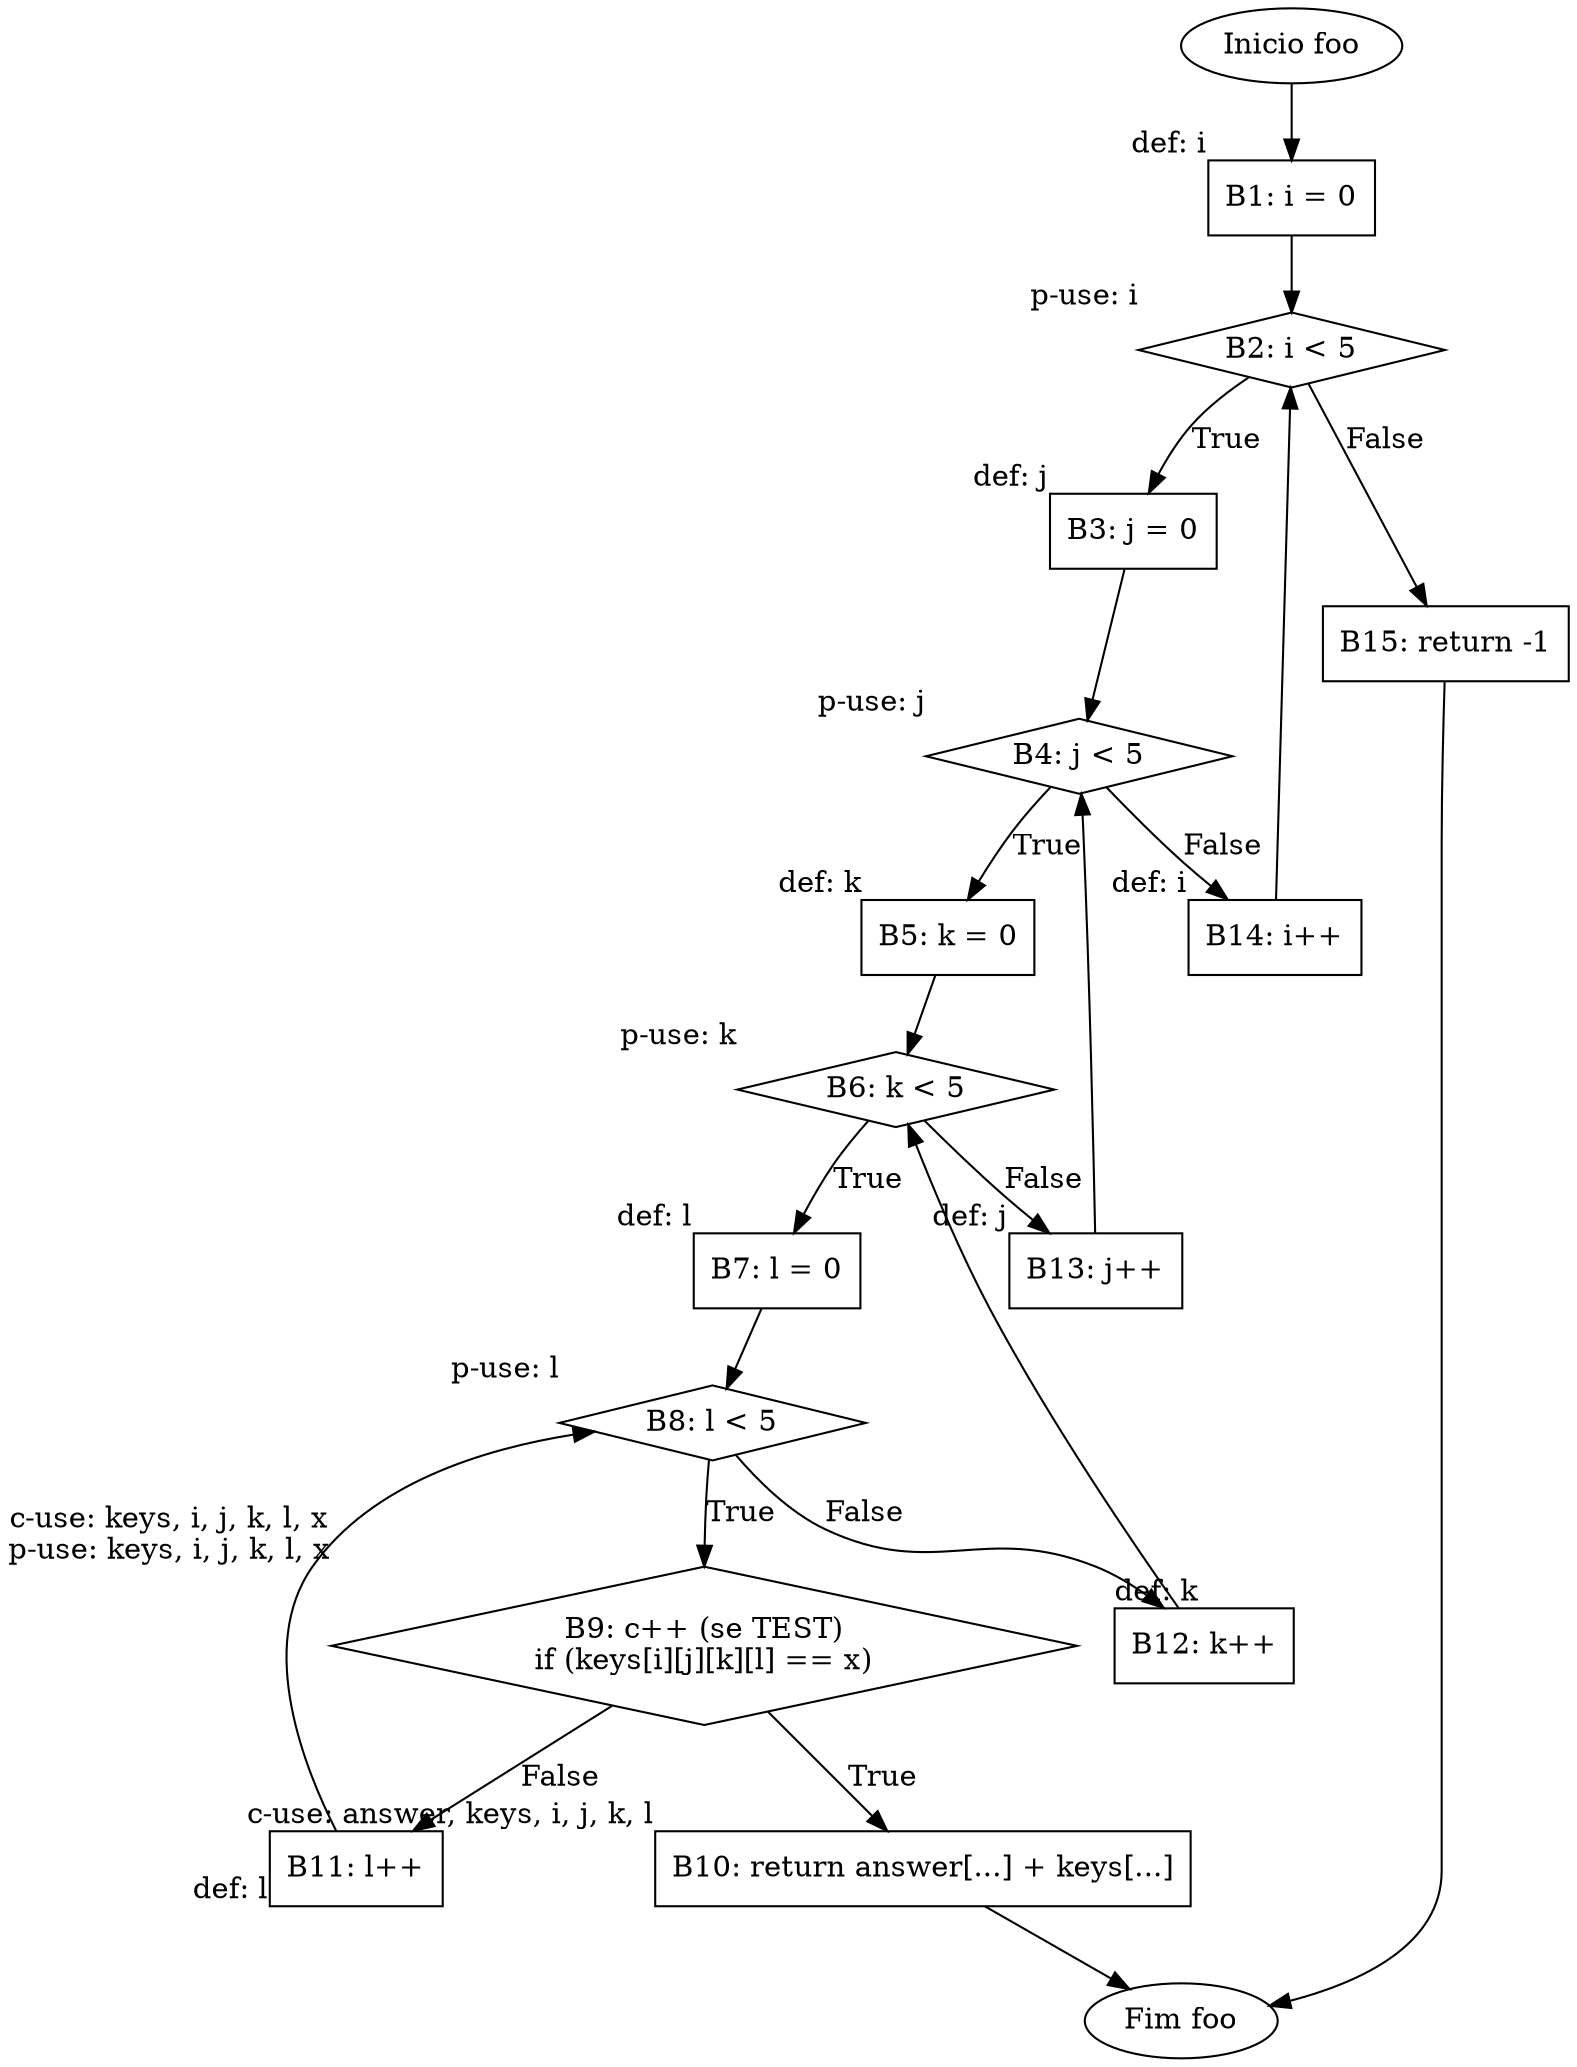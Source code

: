 digraph foo {
    rankdir=TB;
    node [shape=box];

    // Nos do CFG com informacoes de dados (definicoes e usos)
    start [label="Inicio foo", shape=ellipse];
    end [label="Fim foo", shape=ellipse];
    block1 [label="B1: i = 0"];
    block2 [label="B2: i < 5", shape=diamond];
    block3 [label="B3: j = 0"];
    block4 [label="B4: j < 5", shape=diamond];
    block5 [label="B5: k = 0"];
    block6 [label="B6: k < 5", shape=diamond];
    block7 [label="B7: l = 0"];
    block8 [label="B8: l < 5", shape=diamond];
    block9 [label="B9: c++ (se TEST)\nif (keys[i][j][k][l] == x)", shape=diamond];
    block10 [label="B10: return answer[...] + keys[...]"];
    block11 [label="B11: l++"];
    block12 [label="B12: k++"];
    block13 [label="B13: j++"];
    block14 [label="B14: i++"];
    block15 [label="B15: return -1"];

    // Arestas de controle
    start -> block1;
    block1 -> block2;
    block2 -> block3 [label="True"];
    block2 -> block15 [label="False"];
    block3 -> block4;
    block4 -> block5 [label="True"];
    block4 -> block14 [label="False"];
    block5 -> block6;
    block6 -> block7 [label="True"];
    block6 -> block13 [label="False"];
    block7 -> block8;
    block8 -> block9 [label="True"];
    block8 -> block12 [label="False"];
    block9 -> block10 [label="True"];
    block9 -> block11 [label="False"];
    block10 -> end;
    block11 -> block8;
    block12 -> block6;
    block13 -> block4;
    block14 -> block2;
    block15 -> end;

    // Fluxo de dados (definicoes e usos)
    block1 [xlabel="def: i"];
    block2 [xlabel="p-use: i"];
    block3 [xlabel="def: j"];
    block4 [xlabel="p-use: j"];
    block5 [xlabel="def: k"];
    block6 [xlabel="p-use: k"];
    block7 [xlabel="def: l"];
    block8 [xlabel="p-use: l"];
    block9 [xlabel="c-use: keys, i, j, k, l, x\np-use: keys, i, j, k, l, x"];
    block10 [xlabel="c-use: answer, keys, i, j, k, l"];
    block11 [xlabel="def: l"];
    block12 [xlabel="def: k"];
    block13 [xlabel="def: j"];
    block14 [xlabel="def: i"];
}